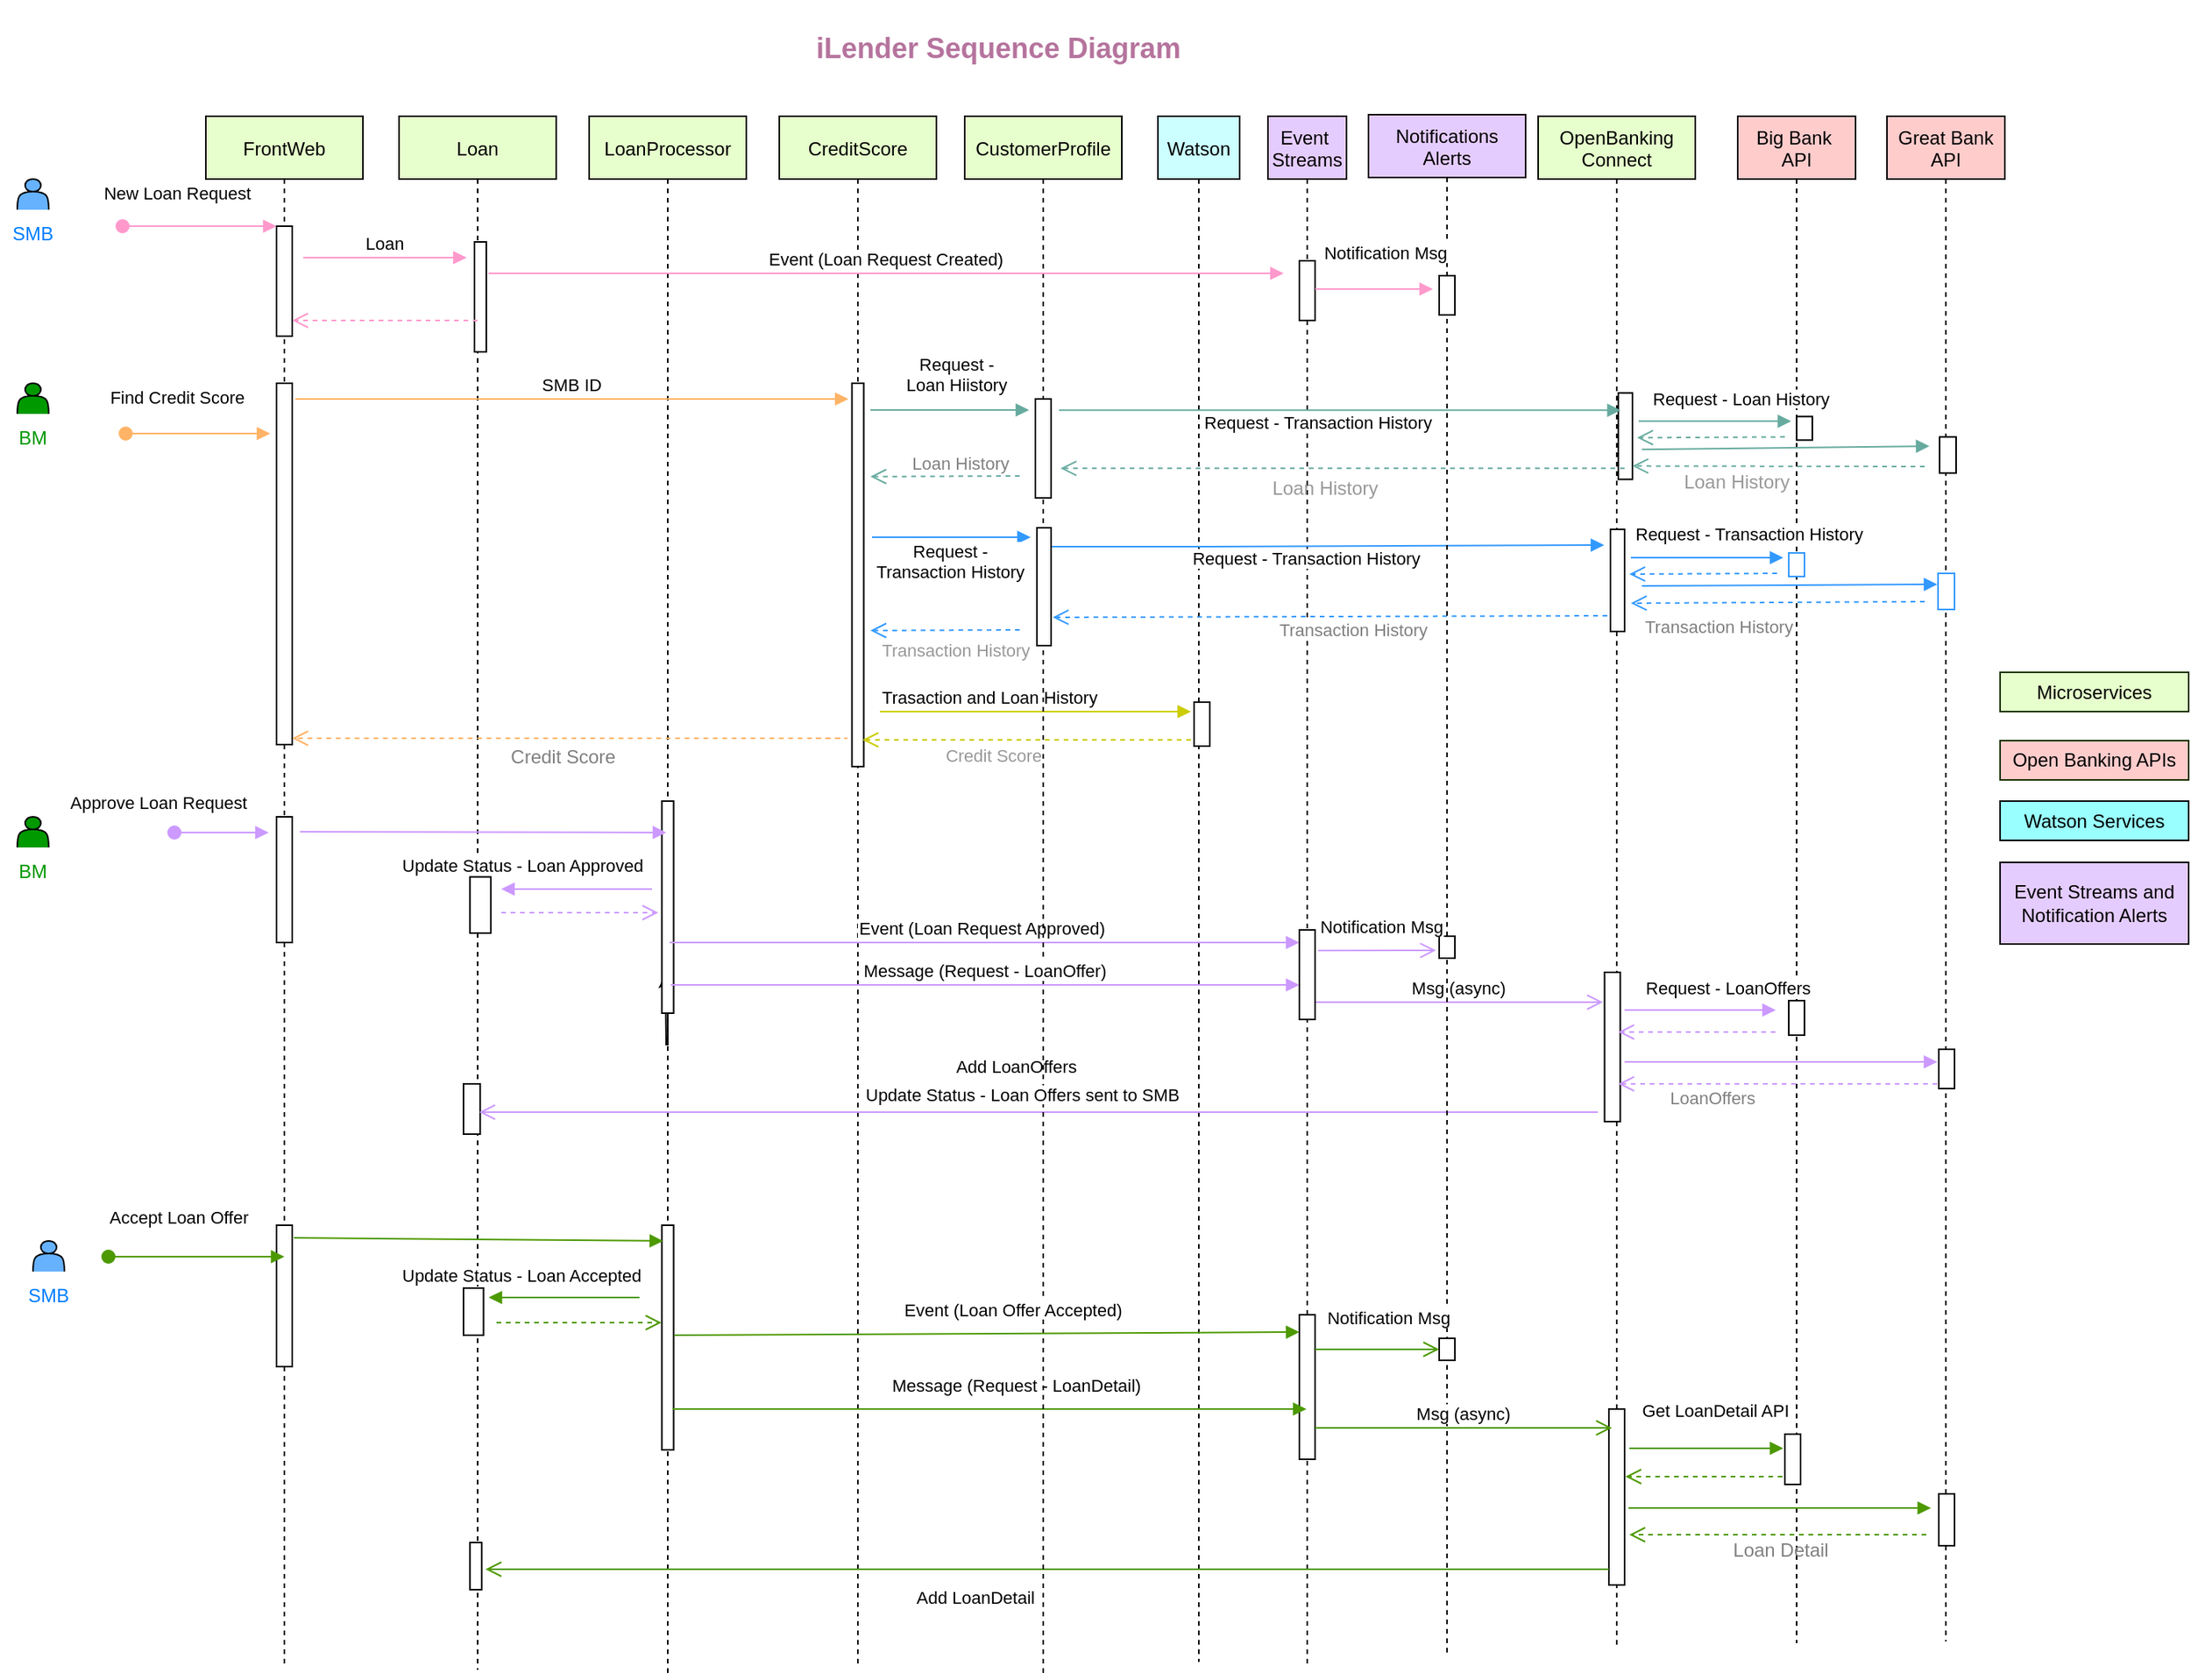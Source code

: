 <mxfile version="13.6.0" type="device"><diagram id="kgpKYQtTHZ0yAKxKKP6v" name="Page-1"><mxGraphModel dx="1783" dy="652" grid="0" gridSize="10" guides="1" tooltips="1" connect="1" arrows="1" fold="1" page="1" pageScale="1" pageWidth="850" pageHeight="1100" math="0" shadow="0"><root><mxCell id="0"/><mxCell id="1" parent="0"/><mxCell id="3nuBFxr9cyL0pnOWT2aG-1" value="FrontWeb" style="shape=umlLifeline;perimeter=lifelinePerimeter;container=1;collapsible=0;recursiveResize=0;rounded=0;shadow=0;strokeWidth=1;fillColor=#E6FFCC;" parent="1" vertex="1"><mxGeometry x="180" y="80" width="100" height="985" as="geometry"/></mxCell><mxCell id="3nuBFxr9cyL0pnOWT2aG-2" value="" style="points=[];perimeter=orthogonalPerimeter;rounded=0;shadow=0;strokeWidth=1;" parent="3nuBFxr9cyL0pnOWT2aG-1" vertex="1"><mxGeometry x="45" y="70" width="10" height="70" as="geometry"/></mxCell><mxCell id="3nuBFxr9cyL0pnOWT2aG-3" value="New Loan Request" style="verticalAlign=bottom;startArrow=oval;endArrow=block;startSize=8;shadow=0;strokeWidth=1;fillColor=#0066CC;strokeColor=#FF99CC;" parent="3nuBFxr9cyL0pnOWT2aG-1" target="3nuBFxr9cyL0pnOWT2aG-2" edge="1"><mxGeometry x="-0.286" y="12" relative="1" as="geometry"><mxPoint x="-53" y="70" as="sourcePoint"/><Array as="points"><mxPoint x="-23" y="70"/><mxPoint x="7" y="70"/><mxPoint x="20" y="70"/></Array><mxPoint as="offset"/></mxGeometry></mxCell><mxCell id="T3otKtW2NqwOWXH_NDB9-22" value="" style="points=[];perimeter=orthogonalPerimeter;rounded=0;shadow=0;strokeWidth=1;" parent="3nuBFxr9cyL0pnOWT2aG-1" vertex="1"><mxGeometry x="45" y="170" width="10" height="230" as="geometry"/></mxCell><mxCell id="T3otKtW2NqwOWXH_NDB9-32" value="" style="points=[];perimeter=orthogonalPerimeter;rounded=0;shadow=0;strokeWidth=1;" parent="3nuBFxr9cyL0pnOWT2aG-1" vertex="1"><mxGeometry x="45" y="446" width="10" height="80" as="geometry"/></mxCell><mxCell id="T3otKtW2NqwOWXH_NDB9-52" value="" style="points=[];perimeter=orthogonalPerimeter;rounded=0;shadow=0;strokeWidth=1;" parent="3nuBFxr9cyL0pnOWT2aG-1" vertex="1"><mxGeometry x="45" y="706" width="10" height="90" as="geometry"/></mxCell><mxCell id="T3otKtW2NqwOWXH_NDB9-3" value="LoanProcessor" style="shape=umlLifeline;perimeter=lifelinePerimeter;container=1;collapsible=0;recursiveResize=0;rounded=0;shadow=0;strokeWidth=1;fillColor=#E6FFCC;" parent="1" vertex="1"><mxGeometry x="424" y="80" width="100" height="992" as="geometry"/></mxCell><mxCell id="T3otKtW2NqwOWXH_NDB9-55" style="edgeStyle=orthogonalEdgeStyle;rounded=0;orthogonalLoop=1;jettySize=auto;html=1;" parent="T3otKtW2NqwOWXH_NDB9-3" source="T3otKtW2NqwOWXH_NDB9-34" edge="1"><mxGeometry relative="1" as="geometry"><mxPoint x="48.5" y="546" as="targetPoint"/></mxGeometry></mxCell><mxCell id="T3otKtW2NqwOWXH_NDB9-34" value="" style="points=[];perimeter=orthogonalPerimeter;rounded=0;shadow=0;strokeWidth=1;" parent="T3otKtW2NqwOWXH_NDB9-3" vertex="1"><mxGeometry x="46.25" y="436" width="7.5" height="135" as="geometry"/></mxCell><mxCell id="T3otKtW2NqwOWXH_NDB9-54" value="" style="points=[];perimeter=orthogonalPerimeter;rounded=0;shadow=0;strokeWidth=1;" parent="T3otKtW2NqwOWXH_NDB9-3" vertex="1"><mxGeometry x="46.25" y="706" width="7.5" height="143" as="geometry"/></mxCell><mxCell id="T3otKtW2NqwOWXH_NDB9-5" value="Loan" style="shape=umlLifeline;perimeter=lifelinePerimeter;container=1;collapsible=0;recursiveResize=0;rounded=0;shadow=0;strokeWidth=1;fillColor=#E6FFCC;" parent="1" vertex="1"><mxGeometry x="303" y="80" width="100" height="989" as="geometry"/></mxCell><mxCell id="T3otKtW2NqwOWXH_NDB9-16" value="" style="points=[];perimeter=orthogonalPerimeter;rounded=0;shadow=0;strokeWidth=1;" parent="T3otKtW2NqwOWXH_NDB9-5" vertex="1"><mxGeometry x="48" y="80" width="7.5" height="70" as="geometry"/></mxCell><mxCell id="T3otKtW2NqwOWXH_NDB9-47" value="" style="points=[];perimeter=orthogonalPerimeter;rounded=0;shadow=0;strokeWidth=1;" parent="T3otKtW2NqwOWXH_NDB9-5" vertex="1"><mxGeometry x="41" y="616" width="10.63" height="32" as="geometry"/></mxCell><mxCell id="T3otKtW2NqwOWXH_NDB9-35" value="" style="points=[];perimeter=orthogonalPerimeter;rounded=0;shadow=0;strokeWidth=1;direction=south;" parent="T3otKtW2NqwOWXH_NDB9-5" vertex="1"><mxGeometry x="45.13" y="484.25" width="13.25" height="35.75" as="geometry"/></mxCell><mxCell id="T3otKtW2NqwOWXH_NDB9-53" value="" style="points=[];perimeter=orthogonalPerimeter;rounded=0;shadow=0;strokeWidth=1;" parent="T3otKtW2NqwOWXH_NDB9-5" vertex="1"><mxGeometry x="41" y="746" width="12.75" height="30" as="geometry"/></mxCell><mxCell id="T3otKtW2NqwOWXH_NDB9-63" value="" style="points=[];perimeter=orthogonalPerimeter;rounded=0;shadow=0;strokeWidth=1;" parent="T3otKtW2NqwOWXH_NDB9-5" vertex="1"><mxGeometry x="45.13" y="908" width="7.5" height="30" as="geometry"/></mxCell><mxCell id="T3otKtW2NqwOWXH_NDB9-7" value="CreditScore" style="shape=umlLifeline;perimeter=lifelinePerimeter;container=1;collapsible=0;recursiveResize=0;rounded=0;shadow=0;strokeWidth=1;fillColor=#E6FFCC;" parent="1" vertex="1"><mxGeometry x="545" y="80" width="100" height="987" as="geometry"/></mxCell><mxCell id="T3otKtW2NqwOWXH_NDB9-28" value="" style="points=[];perimeter=orthogonalPerimeter;rounded=0;shadow=0;strokeWidth=1;" parent="T3otKtW2NqwOWXH_NDB9-7" vertex="1"><mxGeometry x="46.25" y="170" width="7.5" height="244" as="geometry"/></mxCell><mxCell id="T3otKtW2NqwOWXH_NDB9-9" value="Watson" style="shape=umlLifeline;perimeter=lifelinePerimeter;container=1;collapsible=0;recursiveResize=0;rounded=0;shadow=0;strokeWidth=1;fillColor=#CCFFFF;" parent="1" vertex="1"><mxGeometry x="786" y="80" width="52" height="984" as="geometry"/></mxCell><mxCell id="T3otKtW2NqwOWXH_NDB9-25" value="" style="points=[];perimeter=orthogonalPerimeter;rounded=0;shadow=0;strokeWidth=1;" parent="T3otKtW2NqwOWXH_NDB9-9" vertex="1"><mxGeometry x="23" y="373" width="10" height="28" as="geometry"/></mxCell><mxCell id="T3otKtW2NqwOWXH_NDB9-11" value="OpenBanking&#10;Connect" style="shape=umlLifeline;perimeter=lifelinePerimeter;container=1;collapsible=0;recursiveResize=0;rounded=0;shadow=0;strokeWidth=1;fillColor=#E6FFCC;" parent="1" vertex="1"><mxGeometry x="1028" y="80" width="100" height="976" as="geometry"/></mxCell><mxCell id="T3otKtW2NqwOWXH_NDB9-41" value="" style="points=[];perimeter=orthogonalPerimeter;rounded=0;shadow=0;strokeWidth=1;" parent="T3otKtW2NqwOWXH_NDB9-11" vertex="1"><mxGeometry x="42.25" y="545" width="10" height="95" as="geometry"/></mxCell><mxCell id="T3otKtW2NqwOWXH_NDB9-60" value="" style="points=[];perimeter=orthogonalPerimeter;rounded=0;shadow=0;strokeWidth=1;" parent="T3otKtW2NqwOWXH_NDB9-11" vertex="1"><mxGeometry x="45" y="823" width="10" height="112" as="geometry"/></mxCell><mxCell id="T3otKtW2NqwOWXH_NDB9-87" value="" style="points=[];perimeter=orthogonalPerimeter;rounded=0;shadow=0;strokeWidth=1;" parent="T3otKtW2NqwOWXH_NDB9-11" vertex="1"><mxGeometry x="46" y="263" width="9" height="65" as="geometry"/></mxCell><mxCell id="T3otKtW2NqwOWXH_NDB9-18" value="" style="verticalAlign=bottom;endArrow=open;dashed=1;endSize=8;shadow=0;strokeWidth=1;exitX=0.267;exitY=0.714;exitDx=0;exitDy=0;exitPerimeter=0;strokeColor=#FF99CC;" parent="1" source="T3otKtW2NqwOWXH_NDB9-16" edge="1"><mxGeometry relative="1" as="geometry"><mxPoint x="235" y="210.01" as="targetPoint"/><mxPoint x="560" y="210" as="sourcePoint"/><Array as="points"><mxPoint x="235" y="210.01"/></Array></mxGeometry></mxCell><mxCell id="T3otKtW2NqwOWXH_NDB9-21" value="Find Credit Score" style="verticalAlign=bottom;startArrow=oval;endArrow=block;startSize=8;shadow=0;strokeWidth=1;fillColor=#B266FF;strokeColor=#FFB366;" parent="1" edge="1"><mxGeometry x="-0.283" y="14" relative="1" as="geometry"><mxPoint x="129" y="282" as="sourcePoint"/><mxPoint x="221" y="282" as="targetPoint"/><mxPoint as="offset"/></mxGeometry></mxCell><mxCell id="T3otKtW2NqwOWXH_NDB9-23" value="SMB ID" style="verticalAlign=bottom;endArrow=block;shadow=0;strokeWidth=1;fillColor=#B266FF;strokeColor=#FFB366;" parent="1" edge="1"><mxGeometry relative="1" as="geometry"><mxPoint x="237" y="260" as="sourcePoint"/><mxPoint x="589" y="260" as="targetPoint"/></mxGeometry></mxCell><mxCell id="T3otKtW2NqwOWXH_NDB9-24" value="Event &#10;Streams" style="shape=umlLifeline;perimeter=lifelinePerimeter;container=1;collapsible=0;recursiveResize=0;rounded=0;shadow=0;strokeWidth=1;fillColor=#E5CCFF;strokeColor=#000000;" parent="1" vertex="1"><mxGeometry x="856" y="80" width="50" height="985" as="geometry"/></mxCell><mxCell id="T3otKtW2NqwOWXH_NDB9-59" value="" style="points=[];perimeter=orthogonalPerimeter;rounded=0;shadow=0;strokeWidth=1;" parent="T3otKtW2NqwOWXH_NDB9-24" vertex="1"><mxGeometry x="20" y="763" width="10" height="92" as="geometry"/></mxCell><mxCell id="T3otKtW2NqwOWXH_NDB9-161" value="" style="points=[];perimeter=orthogonalPerimeter;rounded=0;shadow=0;strokeWidth=1;" parent="T3otKtW2NqwOWXH_NDB9-24" vertex="1"><mxGeometry x="20" y="92" width="10" height="38" as="geometry"/></mxCell><mxCell id="T3otKtW2NqwOWXH_NDB9-90" value="" style="verticalAlign=bottom;endArrow=open;dashed=1;endSize=8;shadow=0;strokeWidth=1;fillColor=#B266FF;strokeColor=#3399FF;" parent="T3otKtW2NqwOWXH_NDB9-24" edge="1"><mxGeometry relative="1" as="geometry"><mxPoint x="-137" y="319" as="targetPoint"/><mxPoint x="216" y="318" as="sourcePoint"/><Array as="points"/></mxGeometry></mxCell><mxCell id="T3otKtW2NqwOWXH_NDB9-26" value="Trasaction and Loan History" style="verticalAlign=bottom;endArrow=block;shadow=0;strokeWidth=1;fillColor=#B266FF;strokeColor=#CCCC00;" parent="1" edge="1"><mxGeometry x="1" y="128" relative="1" as="geometry"><mxPoint x="609" y="459" as="sourcePoint"/><mxPoint x="807" y="459" as="targetPoint"/><Array as="points"><mxPoint x="807" y="459"/></Array><mxPoint x="-128" as="offset"/></mxGeometry></mxCell><mxCell id="T3otKtW2NqwOWXH_NDB9-31" value="Approve Loan Request" style="verticalAlign=bottom;startArrow=oval;endArrow=block;startSize=8;shadow=0;strokeWidth=1;strokeColor=#CC99FF;" parent="1" edge="1"><mxGeometry x="-1" y="14" relative="1" as="geometry"><mxPoint x="160" y="536" as="sourcePoint"/><mxPoint x="220" y="536" as="targetPoint"/><mxPoint x="-10" y="4" as="offset"/></mxGeometry></mxCell><mxCell id="T3otKtW2NqwOWXH_NDB9-33" value="" style="verticalAlign=bottom;endArrow=block;shadow=0;strokeWidth=1;strokeColor=#CC99FF;" parent="1" edge="1"><mxGeometry relative="1" as="geometry"><mxPoint x="240" y="535.5" as="sourcePoint"/><mxPoint x="473" y="536" as="targetPoint"/></mxGeometry></mxCell><mxCell id="T3otKtW2NqwOWXH_NDB9-36" value="" style="verticalAlign=bottom;endArrow=open;dashed=1;endSize=8;shadow=0;strokeWidth=1;strokeColor=#CC99FF;" parent="1" edge="1"><mxGeometry x="1" y="-242" relative="1" as="geometry"><mxPoint x="468" y="587" as="targetPoint"/><mxPoint x="368" y="587" as="sourcePoint"/><Array as="points"/><mxPoint x="-242" y="234" as="offset"/></mxGeometry></mxCell><mxCell id="T3otKtW2NqwOWXH_NDB9-37" value="Event (Loan Request Approved) " style="verticalAlign=bottom;endArrow=block;shadow=0;strokeWidth=1;entryX=-0.233;entryY=0.025;entryDx=0;entryDy=0;entryPerimeter=0;strokeColor=#CC99FF;" parent="1" edge="1"><mxGeometry relative="1" as="geometry"><mxPoint x="475.163" y="606" as="sourcePoint"/><mxPoint x="876.0" y="606" as="targetPoint"/></mxGeometry></mxCell><mxCell id="T3otKtW2NqwOWXH_NDB9-42" value="Msg (async)" style="verticalAlign=bottom;endArrow=open;endSize=8;shadow=0;strokeWidth=1;strokeColor=#CC99FF;" parent="1" edge="1"><mxGeometry relative="1" as="geometry"><mxPoint x="1069.25" y="644" as="targetPoint"/><mxPoint x="886" y="644" as="sourcePoint"/></mxGeometry></mxCell><mxCell id="T3otKtW2NqwOWXH_NDB9-43" value="Big Bank &#10;API" style="shape=umlLifeline;perimeter=lifelinePerimeter;container=1;collapsible=0;recursiveResize=0;rounded=0;shadow=0;strokeWidth=1;fillColor=#FFCCCC;" parent="1" vertex="1"><mxGeometry x="1155" y="80" width="75" height="972" as="geometry"/></mxCell><mxCell id="T3otKtW2NqwOWXH_NDB9-44" value="" style="points=[];perimeter=orthogonalPerimeter;rounded=0;shadow=0;strokeWidth=1;" parent="T3otKtW2NqwOWXH_NDB9-43" vertex="1"><mxGeometry x="32.5" y="563" width="10" height="22" as="geometry"/></mxCell><mxCell id="T3otKtW2NqwOWXH_NDB9-95" value="" style="points=[];perimeter=orthogonalPerimeter;rounded=0;shadow=0;strokeWidth=1;strokeColor=#3399FF;" parent="T3otKtW2NqwOWXH_NDB9-43" vertex="1"><mxGeometry x="32.5" y="278" width="10" height="15" as="geometry"/></mxCell><mxCell id="T3otKtW2NqwOWXH_NDB9-67" value="" style="points=[];perimeter=orthogonalPerimeter;rounded=0;shadow=0;strokeWidth=1;" parent="T3otKtW2NqwOWXH_NDB9-43" vertex="1"><mxGeometry x="30" y="839" width="10" height="32" as="geometry"/></mxCell><mxCell id="T3otKtW2NqwOWXH_NDB9-45" value="Request - LoanOffers" style="verticalAlign=bottom;endArrow=block;shadow=0;strokeWidth=1;strokeColor=#CC99FF;" parent="1" edge="1"><mxGeometry x="0.371" y="5" relative="1" as="geometry"><mxPoint x="1083" y="649" as="sourcePoint"/><mxPoint x="1179.25" y="649" as="targetPoint"/><Array as="points"/><mxPoint as="offset"/></mxGeometry></mxCell><mxCell id="T3otKtW2NqwOWXH_NDB9-46" value="" style="verticalAlign=bottom;endArrow=open;dashed=1;endSize=8;shadow=0;strokeWidth=1;strokeColor=#CC99FF;" parent="1" edge="1"><mxGeometry x="-0.02" y="24" relative="1" as="geometry"><mxPoint x="1079" y="663" as="targetPoint"/><mxPoint x="1179" y="663" as="sourcePoint"/><Array as="points"/><mxPoint x="-1" as="offset"/></mxGeometry></mxCell><mxCell id="T3otKtW2NqwOWXH_NDB9-48" value="Add LoanOffers" style="verticalAlign=bottom;endArrow=open;endSize=8;shadow=0;strokeWidth=1;strokeColor=#CC99FF;" parent="1" edge="1"><mxGeometry x="0.042" y="-20" relative="1" as="geometry"><mxPoint x="354" y="714" as="targetPoint"/><mxPoint x="1066" y="714" as="sourcePoint"/><mxPoint x="1" as="offset"/></mxGeometry></mxCell><mxCell id="T3otKtW2NqwOWXH_NDB9-51" value="Accept Loan Offer" style="verticalAlign=bottom;startArrow=oval;endArrow=block;startSize=8;shadow=0;strokeWidth=1;strokeColor=#4D9900;" parent="1" edge="1"><mxGeometry x="-0.196" y="16" relative="1" as="geometry"><mxPoint x="118" y="806" as="sourcePoint"/><mxPoint x="230" y="806" as="targetPoint"/><mxPoint as="offset"/></mxGeometry></mxCell><mxCell id="T3otKtW2NqwOWXH_NDB9-57" value="" style="verticalAlign=bottom;endArrow=block;shadow=0;strokeWidth=1;exitX=1.1;exitY=0.089;exitDx=0;exitDy=0;exitPerimeter=0;strokeColor=#4D9900;" parent="1" source="T3otKtW2NqwOWXH_NDB9-52" edge="1"><mxGeometry relative="1" as="geometry"><mxPoint x="232" y="801" as="sourcePoint"/><mxPoint x="471" y="796" as="targetPoint"/></mxGeometry></mxCell><mxCell id="T3otKtW2NqwOWXH_NDB9-58" value="Message (Request - LoanDetail)" style="verticalAlign=bottom;endArrow=block;shadow=0;strokeWidth=1;strokeColor=#4D9900;" parent="1" target="T3otKtW2NqwOWXH_NDB9-24" edge="1"><mxGeometry x="0.085" y="6" relative="1" as="geometry"><mxPoint x="477" y="903" as="sourcePoint"/><mxPoint x="805" y="903" as="targetPoint"/><mxPoint as="offset"/></mxGeometry></mxCell><mxCell id="T3otKtW2NqwOWXH_NDB9-64" value="Add LoanDetail" style="verticalAlign=bottom;endArrow=open;endSize=8;shadow=0;strokeWidth=1;fillColor=#FFFF33;strokeColor=#4D9900;" parent="1" edge="1"><mxGeometry x="0.127" y="27" relative="1" as="geometry"><mxPoint x="358" y="1005" as="targetPoint"/><mxPoint x="1073" y="1005" as="sourcePoint"/><Array as="points"/><mxPoint as="offset"/></mxGeometry></mxCell><mxCell id="T3otKtW2NqwOWXH_NDB9-73" value="" style="shape=actor;whiteSpace=wrap;html=1;fillColor=#66B2FF;" parent="1" vertex="1"><mxGeometry x="70" y="796" width="20" height="20" as="geometry"/></mxCell><mxCell id="T3otKtW2NqwOWXH_NDB9-74" value="&lt;font color=&quot;#007fff&quot;&gt;SMB&lt;/font&gt;" style="text;html=1;strokeColor=#FFFFFF;fillColor=none;align=center;verticalAlign=middle;whiteSpace=wrap;rounded=0;" parent="1" vertex="1"><mxGeometry x="60" y="816" width="40" height="30" as="geometry"/></mxCell><mxCell id="T3otKtW2NqwOWXH_NDB9-75" value="" style="shape=actor;whiteSpace=wrap;html=1;fillColor=#009900;" parent="1" vertex="1"><mxGeometry x="60" y="526" width="20" height="20" as="geometry"/></mxCell><mxCell id="T3otKtW2NqwOWXH_NDB9-76" value="&lt;font color=&quot;#009900&quot;&gt;BM&lt;/font&gt;" style="text;html=1;strokeColor=#FFFFFF;fillColor=none;align=center;verticalAlign=middle;whiteSpace=wrap;rounded=0;" parent="1" vertex="1"><mxGeometry x="50" y="546" width="40" height="30" as="geometry"/></mxCell><mxCell id="T3otKtW2NqwOWXH_NDB9-78" value="" style="shape=actor;whiteSpace=wrap;html=1;fillColor=#009900;" parent="1" vertex="1"><mxGeometry x="60" y="250" width="20" height="20" as="geometry"/></mxCell><mxCell id="T3otKtW2NqwOWXH_NDB9-79" value="&lt;font color=&quot;#009900&quot;&gt;BM&lt;/font&gt;" style="text;html=1;strokeColor=#FFFFFF;fillColor=none;align=center;verticalAlign=middle;whiteSpace=wrap;rounded=0;" parent="1" vertex="1"><mxGeometry x="50" y="270" width="40" height="30" as="geometry"/></mxCell><mxCell id="T3otKtW2NqwOWXH_NDB9-82" value="" style="shape=actor;whiteSpace=wrap;html=1;fillColor=#66B2FF;" parent="1" vertex="1"><mxGeometry x="60" y="120" width="20" height="20" as="geometry"/></mxCell><mxCell id="T3otKtW2NqwOWXH_NDB9-83" value="&lt;font color=&quot;#007fff&quot;&gt;SMB&lt;/font&gt;" style="text;html=1;strokeColor=#FFFFFF;fillColor=none;align=center;verticalAlign=middle;whiteSpace=wrap;rounded=0;" parent="1" vertex="1"><mxGeometry x="50" y="140" width="40" height="30" as="geometry"/></mxCell><mxCell id="T3otKtW2NqwOWXH_NDB9-88" value="Request - Transaction History" style="verticalAlign=bottom;endArrow=block;shadow=0;strokeWidth=1;fillColor=#B266FF;strokeColor=#3399FF;" parent="1" edge="1" source="BMpPBY0TSr9s0MKYOatq-1"><mxGeometry x="-0.077" y="-17" relative="1" as="geometry"><mxPoint x="718" y="354" as="sourcePoint"/><mxPoint x="1070" y="353" as="targetPoint"/><Array as="points"><mxPoint x="810" y="354"/></Array><mxPoint as="offset"/></mxGeometry></mxCell><mxCell id="T3otKtW2NqwOWXH_NDB9-97" value="" style="verticalAlign=bottom;endArrow=block;shadow=0;strokeWidth=1;fillColor=#B266FF;strokeColor=#3399FF;" parent="1" edge="1"><mxGeometry x="1" y="233" relative="1" as="geometry"><mxPoint x="1087" y="361" as="sourcePoint"/><mxPoint x="1184" y="361" as="targetPoint"/><Array as="points"/><mxPoint x="229" y="191" as="offset"/></mxGeometry></mxCell><mxCell id="T3otKtW2NqwOWXH_NDB9-99" value="" style="verticalAlign=bottom;endArrow=open;dashed=1;endSize=8;shadow=0;strokeWidth=1;fillColor=#B266FF;strokeColor=#3399FF;" parent="1" edge="1"><mxGeometry relative="1" as="geometry"><mxPoint x="1086" y="371.5" as="targetPoint"/><mxPoint x="1180" y="371" as="sourcePoint"/><Array as="points"/></mxGeometry></mxCell><mxCell id="T3otKtW2NqwOWXH_NDB9-101" value="&lt;font color=&quot;#808080&quot;&gt;Transaction History&lt;/font&gt;" style="edgeLabel;html=1;align=center;verticalAlign=middle;resizable=0;points=[];" parent="1" vertex="1" connectable="0"><mxGeometry x="715.151" y="407.496" as="geometry"><mxPoint x="195" y="-1" as="offset"/></mxGeometry></mxCell><mxCell id="T3otKtW2NqwOWXH_NDB9-102" value="&lt;b&gt;&lt;font style=&quot;font-size: 18px&quot; color=&quot;#b5739d&quot;&gt;iLender Sequence Diagram&lt;/font&gt;&lt;/b&gt;" style="rounded=0;whiteSpace=wrap;html=1;strokeColor=#FFFFFF;fillColor=none;" parent="1" vertex="1"><mxGeometry x="424" y="7" width="521" height="60" as="geometry"/></mxCell><mxCell id="T3otKtW2NqwOWXH_NDB9-1" value="CustomerProfile" style="shape=umlLifeline;perimeter=lifelinePerimeter;container=1;collapsible=0;recursiveResize=0;rounded=0;shadow=0;strokeWidth=1;fillColor=#E6FFCC;" parent="1" vertex="1"><mxGeometry x="663" y="80" width="100" height="994" as="geometry"/></mxCell><mxCell id="T3otKtW2NqwOWXH_NDB9-107" value="" style="points=[];perimeter=orthogonalPerimeter;rounded=0;shadow=0;strokeWidth=1;" parent="T3otKtW2NqwOWXH_NDB9-1" vertex="1"><mxGeometry x="45" y="180" width="10" height="63" as="geometry"/></mxCell><mxCell id="BMpPBY0TSr9s0MKYOatq-1" value="" style="points=[];perimeter=orthogonalPerimeter;rounded=0;shadow=0;strokeWidth=1;" parent="T3otKtW2NqwOWXH_NDB9-1" vertex="1"><mxGeometry x="46" y="262" width="9" height="75" as="geometry"/></mxCell><mxCell id="3nuBFxr9cyL0pnOWT2aG-5" value="Notifications&#10;Alerts" style="shape=umlLifeline;perimeter=lifelinePerimeter;container=1;collapsible=0;recursiveResize=0;rounded=0;shadow=0;strokeWidth=1;fillColor=#E5CCFF;" parent="1" vertex="1"><mxGeometry x="920" y="79" width="100" height="980" as="geometry"/></mxCell><mxCell id="T3otKtW2NqwOWXH_NDB9-121" value="Msg (async)" style="verticalAlign=bottom;endArrow=open;;endSize=8;shadow=0;strokeWidth=1;strokeColor=#4D9900;" parent="3nuBFxr9cyL0pnOWT2aG-5" source="T3otKtW2NqwOWXH_NDB9-59" edge="1"><mxGeometry relative="1" as="geometry"><mxPoint x="155" y="836" as="targetPoint"/><mxPoint x="-102.007" y="836" as="sourcePoint"/><Array as="points"/></mxGeometry></mxCell><mxCell id="T3otKtW2NqwOWXH_NDB9-168" value="" style="points=[];perimeter=orthogonalPerimeter;rounded=0;shadow=0;strokeWidth=1;" parent="3nuBFxr9cyL0pnOWT2aG-5" vertex="1"><mxGeometry x="45" y="102.5" width="10" height="25" as="geometry"/></mxCell><mxCell id="T3otKtW2NqwOWXH_NDB9-186" value="" style="points=[];perimeter=orthogonalPerimeter;rounded=0;shadow=0;strokeWidth=1;" parent="3nuBFxr9cyL0pnOWT2aG-5" vertex="1"><mxGeometry x="45" y="779" width="10" height="14" as="geometry"/></mxCell><mxCell id="T3otKtW2NqwOWXH_NDB9-173" value="" style="points=[];perimeter=orthogonalPerimeter;rounded=0;shadow=0;strokeWidth=1;" parent="3nuBFxr9cyL0pnOWT2aG-5" vertex="1"><mxGeometry x="45" y="523" width="10" height="14" as="geometry"/></mxCell><mxCell id="T3otKtW2NqwOWXH_NDB9-105" value="Request - &#10;Loan Hiistory" style="verticalAlign=bottom;endArrow=block;shadow=0;strokeWidth=1;fillColor=#B266FF;strokeColor=#67AB9F;" parent="1" edge="1"><mxGeometry x="0.109" y="7" relative="1" as="geometry"><mxPoint x="603" y="267" as="sourcePoint"/><mxPoint x="704" y="267" as="targetPoint"/><Array as="points"/><mxPoint x="-1" as="offset"/></mxGeometry></mxCell><mxCell id="T3otKtW2NqwOWXH_NDB9-106" value="" style="verticalAlign=bottom;endArrow=open;dashed=1;endSize=8;shadow=0;strokeWidth=1;fillColor=#B266FF;strokeColor=#67AB9F;" parent="1" edge="1"><mxGeometry relative="1" as="geometry"><mxPoint x="603" y="309.42" as="targetPoint"/><mxPoint x="698" y="309" as="sourcePoint"/><Array as="points"/></mxGeometry></mxCell><mxCell id="T3otKtW2NqwOWXH_NDB9-108" value="&lt;font color=&quot;#808080&quot;&gt;Loan History&lt;/font&gt;" style="edgeLabel;html=1;align=center;verticalAlign=middle;resizable=0;points=[];" parent="1" vertex="1" connectable="0"><mxGeometry x="656.001" y="317.996" as="geometry"><mxPoint x="4" y="-17" as="offset"/></mxGeometry></mxCell><mxCell id="T3otKtW2NqwOWXH_NDB9-109" value="" style="verticalAlign=bottom;endArrow=open;dashed=1;endSize=8;shadow=0;strokeWidth=1;fillColor=#E5CCFF;strokeColor=#FFB366;" parent="1" edge="1"><mxGeometry x="-0.029" y="18" relative="1" as="geometry"><mxPoint x="235" y="476" as="targetPoint"/><mxPoint x="568.25" y="476" as="sourcePoint"/><Array as="points"><mxPoint x="593" y="476"/><mxPoint x="265" y="476"/></Array><mxPoint as="offset"/></mxGeometry></mxCell><mxCell id="T3otKtW2NqwOWXH_NDB9-110" value="" style="verticalAlign=bottom;endArrow=block;shadow=0;strokeWidth=1;strokeColor=#CC99FF;" parent="1" edge="1"><mxGeometry x="-0.089" y="-11" relative="1" as="geometry"><mxPoint x="464" y="572" as="sourcePoint"/><mxPoint x="368" y="572" as="targetPoint"/><Array as="points"/><mxPoint x="1" as="offset"/></mxGeometry></mxCell><mxCell id="T3otKtW2NqwOWXH_NDB9-111" value="&lt;meta charset=&quot;utf-8&quot;&gt;&lt;span style=&quot;color: rgb(0, 0, 0); font-family: helvetica; font-size: 11px; font-style: normal; font-weight: 400; letter-spacing: normal; text-align: center; text-indent: 0px; text-transform: none; word-spacing: 0px; background-color: rgb(255, 255, 255); display: inline; float: none;&quot;&gt;Update Status - Loan Approved&lt;/span&gt;" style="text;whiteSpace=wrap;html=1;" parent="1" vertex="1"><mxGeometry x="302.997" y="543.003" width="174" height="28" as="geometry"/></mxCell><mxCell id="T3otKtW2NqwOWXH_NDB9-27" value="" style="verticalAlign=bottom;endArrow=open;dashed=1;endSize=8;shadow=0;strokeWidth=1;fillColor=#B266FF;strokeColor=#CCCC00;" parent="1" edge="1"><mxGeometry relative="1" as="geometry"><mxPoint x="598" y="477" as="targetPoint"/><mxPoint x="807" y="477" as="sourcePoint"/><Array as="points"/></mxGeometry></mxCell><mxCell id="T3otKtW2NqwOWXH_NDB9-93" value="&lt;font color=&quot;#999999&quot;&gt;Credit Score&lt;/font&gt;" style="edgeLabel;html=1;align=center;verticalAlign=middle;resizable=0;points=[];" parent="T3otKtW2NqwOWXH_NDB9-27" vertex="1" connectable="0"><mxGeometry x="0.209" relative="1" as="geometry"><mxPoint y="9.99" as="offset"/></mxGeometry></mxCell><mxCell id="T3otKtW2NqwOWXH_NDB9-117" value="&lt;meta charset=&quot;utf-8&quot;&gt;&lt;span style=&quot;color: rgb(0, 0, 0); font-family: helvetica; font-size: 11px; font-style: normal; font-weight: 400; letter-spacing: normal; text-align: center; text-indent: 0px; text-transform: none; word-spacing: 0px; background-color: rgb(255, 255, 255); display: inline; float: none;&quot;&gt;Update Status - Loan Offers sent to SMB&lt;/span&gt;" style="text;whiteSpace=wrap;html=1;" parent="1" vertex="1"><mxGeometry x="597.997" y="689.003" width="220" height="28" as="geometry"/></mxCell><mxCell id="T3otKtW2NqwOWXH_NDB9-118" value="" style="verticalAlign=bottom;endArrow=block;shadow=0;strokeWidth=1;strokeColor=#4D9900;" parent="1" edge="1"><mxGeometry x="-0.089" y="-11" relative="1" as="geometry"><mxPoint x="456" y="832" as="sourcePoint"/><mxPoint x="360" y="832" as="targetPoint"/><Array as="points"/><mxPoint x="1" as="offset"/></mxGeometry></mxCell><mxCell id="T3otKtW2NqwOWXH_NDB9-119" value="&lt;span style=&quot;color: rgb(0 , 0 , 0) ; font-family: &amp;#34;helvetica&amp;#34; ; font-size: 11px ; font-style: normal ; font-weight: 400 ; letter-spacing: normal ; text-align: center ; text-indent: 0px ; text-transform: none ; word-spacing: 0px ; background-color: rgb(255 , 255 , 255) ; display: inline ; float: none&quot;&gt;Update Status - Loan Accepted&lt;/span&gt;" style="text;whiteSpace=wrap;html=1;" parent="1" vertex="1"><mxGeometry x="302.997" y="804.003" width="174" height="28" as="geometry"/></mxCell><mxCell id="T3otKtW2NqwOWXH_NDB9-125" value="Loan" style="verticalAlign=bottom;endArrow=block;shadow=0;strokeWidth=1;fillColor=#B266FF;strokeColor=#FF99CC;" parent="1" edge="1"><mxGeometry relative="1" as="geometry"><mxPoint x="242.0" y="170" as="sourcePoint"/><mxPoint x="346" y="170" as="targetPoint"/></mxGeometry></mxCell><mxCell id="T3otKtW2NqwOWXH_NDB9-126" value="Microservices" style="rounded=0;whiteSpace=wrap;html=1;strokeColor=#1A3300;fillColor=#E6FFCC;shadow=0;" parent="1" vertex="1"><mxGeometry x="1322" y="434" width="120" height="25" as="geometry"/></mxCell><mxCell id="T3otKtW2NqwOWXH_NDB9-127" value="Great Bank&#10;API" style="shape=umlLifeline;perimeter=lifelinePerimeter;container=1;collapsible=0;recursiveResize=0;rounded=0;shadow=0;strokeWidth=1;fillColor=#FFCCCC;" parent="1" vertex="1"><mxGeometry x="1250" y="80" width="75" height="971" as="geometry"/></mxCell><mxCell id="T3otKtW2NqwOWXH_NDB9-128" value="" style="points=[];perimeter=orthogonalPerimeter;rounded=0;shadow=0;strokeWidth=1;" parent="T3otKtW2NqwOWXH_NDB9-127" vertex="1"><mxGeometry x="33" y="594" width="10" height="25" as="geometry"/></mxCell><mxCell id="T3otKtW2NqwOWXH_NDB9-129" value="" style="points=[];perimeter=orthogonalPerimeter;rounded=0;shadow=0;strokeWidth=1;strokeColor=#3399FF;" parent="T3otKtW2NqwOWXH_NDB9-127" vertex="1"><mxGeometry x="32.5" y="291" width="10.5" height="23" as="geometry"/></mxCell><mxCell id="T3otKtW2NqwOWXH_NDB9-130" value="" style="points=[];perimeter=orthogonalPerimeter;rounded=0;shadow=0;strokeWidth=1;" parent="T3otKtW2NqwOWXH_NDB9-127" vertex="1"><mxGeometry x="33" y="877" width="10" height="33" as="geometry"/></mxCell><mxCell id="T3otKtW2NqwOWXH_NDB9-137" value="" style="verticalAlign=bottom;endArrow=open;dashed=1;endSize=8;shadow=0;strokeWidth=1;fillColor=#B266FF;strokeColor=#3399FF;" parent="1" edge="1"><mxGeometry relative="1" as="geometry"><mxPoint x="1087" y="390" as="targetPoint"/><mxPoint x="1274" y="389" as="sourcePoint"/><Array as="points"/></mxGeometry></mxCell><mxCell id="T3otKtW2NqwOWXH_NDB9-138" value="&lt;span style=&quot;color: rgb(0 , 0 , 0) ; font-family: &amp;#34;helvetica&amp;#34; ; font-size: 11px ; font-style: normal ; font-weight: 400 ; letter-spacing: normal ; text-align: center ; text-indent: 0px ; text-transform: none ; word-spacing: 0px ; background-color: rgb(255 , 255 , 255) ; display: inline ; float: none&quot;&gt;Request - Transaction History&lt;/span&gt;" style="text;whiteSpace=wrap;html=1;" parent="1" vertex="1"><mxGeometry x="1088" y="332" width="151" height="28" as="geometry"/></mxCell><mxCell id="T3otKtW2NqwOWXH_NDB9-141" value="" style="verticalAlign=bottom;endArrow=block;shadow=0;strokeWidth=1;strokeColor=#CC99FF;" parent="1" edge="1"><mxGeometry x="0.268" y="8" relative="1" as="geometry"><mxPoint x="1083" y="682" as="sourcePoint"/><mxPoint x="1282" y="682" as="targetPoint"/><Array as="points"/><mxPoint x="-1" as="offset"/></mxGeometry></mxCell><mxCell id="T3otKtW2NqwOWXH_NDB9-142" value="" style="verticalAlign=bottom;endArrow=open;dashed=1;endSize=8;shadow=0;strokeWidth=1;strokeColor=#CC99FF;" parent="1" edge="1"><mxGeometry x="-0.02" y="24" relative="1" as="geometry"><mxPoint x="1079" y="696" as="targetPoint"/><mxPoint x="1282" y="696" as="sourcePoint"/><Array as="points"/><mxPoint x="-1" as="offset"/></mxGeometry></mxCell><mxCell id="T3otKtW2NqwOWXH_NDB9-140" value="&lt;span style=&quot;font-family: &amp;#34;helvetica&amp;#34; ; font-size: 11px ; font-style: normal ; font-weight: 400 ; letter-spacing: normal ; text-align: center ; text-indent: 0px ; text-transform: none ; word-spacing: 0px ; background-color: rgb(255 , 255 , 255) ; display: inline ; float: none&quot;&gt;&lt;font color=&quot;#808080&quot;&gt;LoanOffers&lt;/font&gt;&lt;/span&gt;" style="text;whiteSpace=wrap;html=1;" parent="1" vertex="1"><mxGeometry x="1109.5" y="691" width="74" height="16" as="geometry"/></mxCell><mxCell id="T3otKtW2NqwOWXH_NDB9-147" value="Open Banking APIs" style="rounded=0;whiteSpace=wrap;html=1;strokeColor=#1A3300;fillColor=#FFCCCC;shadow=0;" parent="1" vertex="1"><mxGeometry x="1322" y="477.5" width="120" height="25" as="geometry"/></mxCell><mxCell id="T3otKtW2NqwOWXH_NDB9-148" value="Get LoanDetail API" style="verticalAlign=bottom;endArrow=block;shadow=0;strokeWidth=1;strokeColor=#4D9900;" parent="1" edge="1"><mxGeometry x="0.122" y="15" relative="1" as="geometry"><mxPoint x="1086" y="928" as="sourcePoint"/><mxPoint x="1184" y="928" as="targetPoint"/><Array as="points"/><mxPoint as="offset"/></mxGeometry></mxCell><mxCell id="T3otKtW2NqwOWXH_NDB9-149" value="" style="verticalAlign=bottom;endArrow=open;dashed=1;endSize=8;shadow=0;strokeWidth=1;strokeColor=#4D9900;" parent="1" edge="1"><mxGeometry x="-0.048" y="42" relative="1" as="geometry"><mxPoint x="1086.0" y="983" as="targetPoint"/><mxPoint x="1275" y="983" as="sourcePoint"/><Array as="points"/><mxPoint as="offset"/></mxGeometry></mxCell><mxCell id="T3otKtW2NqwOWXH_NDB9-151" value="" style="verticalAlign=bottom;endArrow=open;dashed=1;endSize=8;shadow=0;strokeWidth=1;strokeColor=#4D9900;" parent="1" edge="1"><mxGeometry x="-0.04" y="25" relative="1" as="geometry"><mxPoint x="1083.51" y="946" as="targetPoint"/><mxPoint x="1183.51" y="946" as="sourcePoint"/><Array as="points"/><mxPoint as="offset"/></mxGeometry></mxCell><mxCell id="T3otKtW2NqwOWXH_NDB9-154" value="" style="verticalAlign=bottom;endArrow=block;shadow=0;strokeWidth=1;strokeColor=#4D9900;" parent="1" edge="1"><mxGeometry x="0.122" y="15" relative="1" as="geometry"><mxPoint x="1085.51" y="966" as="sourcePoint"/><mxPoint x="1278" y="966" as="targetPoint"/><Array as="points"/><mxPoint as="offset"/></mxGeometry></mxCell><mxCell id="T3otKtW2NqwOWXH_NDB9-155" value="Watson Services" style="rounded=0;whiteSpace=wrap;html=1;strokeColor=#000000;fillColor=#99FFFF;shadow=0;" parent="1" vertex="1"><mxGeometry x="1322" y="516" width="120" height="25" as="geometry"/></mxCell><mxCell id="T3otKtW2NqwOWXH_NDB9-156" value="Event Streams and Notification Alerts" style="rounded=0;whiteSpace=wrap;html=1;strokeColor=#000000;fillColor=#E5CCFF;shadow=0;" parent="1" vertex="1"><mxGeometry x="1322" y="555" width="120" height="52" as="geometry"/></mxCell><mxCell id="T3otKtW2NqwOWXH_NDB9-39" value="" style="points=[];perimeter=orthogonalPerimeter;rounded=0;shadow=0;strokeWidth=1;" parent="1" vertex="1"><mxGeometry x="876" y="598" width="10" height="57" as="geometry"/></mxCell><mxCell id="T3otKtW2NqwOWXH_NDB9-160" value="Event (Loan Request Created)" style="verticalAlign=bottom;endArrow=block;shadow=0;strokeWidth=1;fillColor=#B266FF;strokeColor=#FF99CC;" parent="1" edge="1"><mxGeometry relative="1" as="geometry"><mxPoint x="360.0" y="180" as="sourcePoint"/><mxPoint x="866" y="180" as="targetPoint"/></mxGeometry></mxCell><mxCell id="T3otKtW2NqwOWXH_NDB9-167" value="Notification Msg" style="verticalAlign=bottom;endArrow=block;shadow=0;strokeWidth=1;fillColor=#B266FF;strokeColor=#FF99CC;" parent="1" edge="1"><mxGeometry x="0.227" y="14" relative="1" as="geometry"><mxPoint x="886.0" y="190" as="sourcePoint"/><mxPoint x="961" y="190" as="targetPoint"/><mxPoint x="-1" as="offset"/></mxGeometry></mxCell><mxCell id="T3otKtW2NqwOWXH_NDB9-171" value="Message (Request - LoanOffer)" style="verticalAlign=bottom;endArrow=block;shadow=0;strokeWidth=1;strokeColor=#CC99FF;" parent="1" edge="1"><mxGeometry relative="1" as="geometry"><mxPoint x="476" y="633" as="sourcePoint"/><mxPoint x="876" y="633" as="targetPoint"/></mxGeometry></mxCell><mxCell id="T3otKtW2NqwOWXH_NDB9-178" value="Notification Msg" style="verticalAlign=bottom;endArrow=open;endSize=8;shadow=0;strokeWidth=1;strokeColor=#CC99FF;" parent="1" edge="1"><mxGeometry x="0.075" y="6" relative="1" as="geometry"><mxPoint x="963" y="611" as="targetPoint"/><mxPoint x="888" y="611.17" as="sourcePoint"/><mxPoint as="offset"/></mxGeometry></mxCell><mxCell id="T3otKtW2NqwOWXH_NDB9-183" value="" style="verticalAlign=bottom;endArrow=open;dashed=1;endSize=8;shadow=0;strokeWidth=1;strokeColor=#4D9900;" parent="1" edge="1"><mxGeometry x="-0.04" y="25" relative="1" as="geometry"><mxPoint x="470" y="848" as="targetPoint"/><mxPoint x="365" y="848" as="sourcePoint"/><Array as="points"/><mxPoint as="offset"/></mxGeometry></mxCell><mxCell id="T3otKtW2NqwOWXH_NDB9-184" value="Event (Loan Offer Accepted)" style="verticalAlign=bottom;endArrow=block;shadow=0;strokeWidth=1;strokeColor=#4D9900;entryX=-0.1;entryY=0.15;entryDx=0;entryDy=0;entryPerimeter=0;" parent="1" edge="1"><mxGeometry x="0.085" y="6" relative="1" as="geometry"><mxPoint x="478" y="856" as="sourcePoint"/><mxPoint x="876" y="854" as="targetPoint"/><mxPoint as="offset"/></mxGeometry></mxCell><mxCell id="T3otKtW2NqwOWXH_NDB9-185" value="Notification Msg" style="verticalAlign=bottom;endArrow=open;;endSize=8;shadow=0;strokeWidth=1;strokeColor=#4D9900;" parent="1" edge="1"><mxGeometry x="0.19" y="11" relative="1" as="geometry"><mxPoint x="965" y="865" as="targetPoint"/><mxPoint x="886" y="865" as="sourcePoint"/><Array as="points"/><mxPoint as="offset"/></mxGeometry></mxCell><mxCell id="T3otKtW2NqwOWXH_NDB9-139" value="&lt;span style=&quot;font-family: &amp;#34;helvetica&amp;#34; ; font-size: 11px ; font-style: normal ; font-weight: 400 ; letter-spacing: normal ; text-align: center ; text-indent: 0px ; text-transform: none ; word-spacing: 0px ; background-color: rgb(255 , 255 , 255) ; display: inline ; float: none&quot;&gt;&lt;font color=&quot;#808080&quot;&gt;Transaction History&lt;/font&gt;&lt;/span&gt;" style="text;whiteSpace=wrap;html=1;" parent="1" vertex="1"><mxGeometry x="1094" y="391" width="114" height="12.5" as="geometry"/></mxCell><mxCell id="BMpPBY0TSr9s0MKYOatq-3" value="Request - &#10;Transaction History" style="verticalAlign=bottom;endArrow=block;shadow=0;strokeWidth=1;fillColor=#B266FF;strokeColor=#3399FF;" parent="1" edge="1"><mxGeometry x="-0.01" y="-31" relative="1" as="geometry"><mxPoint x="604" y="348" as="sourcePoint"/><mxPoint x="705" y="348" as="targetPoint"/><Array as="points"/><mxPoint as="offset"/></mxGeometry></mxCell><mxCell id="BMpPBY0TSr9s0MKYOatq-4" value="" style="verticalAlign=bottom;endArrow=open;dashed=1;endSize=8;shadow=0;strokeWidth=1;fillColor=#B266FF;strokeColor=#3399FF;" parent="1" edge="1"><mxGeometry relative="1" as="geometry"><mxPoint x="603" y="407.42" as="targetPoint"/><mxPoint x="698" y="407" as="sourcePoint"/><Array as="points"/></mxGeometry></mxCell><mxCell id="BMpPBY0TSr9s0MKYOatq-5" value="&lt;font style=&quot;font-size: 11px&quot; color=&quot;#999999&quot;&gt;Transaction History&lt;/font&gt;" style="text;html=1;align=center;verticalAlign=middle;resizable=0;points=[];autosize=1;strokeColor=none;" parent="1" vertex="1"><mxGeometry x="604.15" y="410.5" width="105" height="19" as="geometry"/></mxCell><mxCell id="BMpPBY0TSr9s0MKYOatq-9" value="" style="verticalAlign=bottom;endArrow=block;shadow=0;strokeWidth=1;fillColor=#B266FF;strokeColor=#3399FF;" parent="1" edge="1"><mxGeometry x="1" y="233" relative="1" as="geometry"><mxPoint x="1094" y="379" as="sourcePoint"/><mxPoint x="1282" y="378" as="targetPoint"/><Array as="points"/><mxPoint x="229" y="191" as="offset"/></mxGeometry></mxCell><mxCell id="BMpPBY0TSr9s0MKYOatq-10" value="&lt;font color=&quot;#808080&quot;&gt;Credit Score&lt;/font&gt;" style="text;html=1;align=center;verticalAlign=middle;resizable=0;points=[];autosize=1;" parent="1" vertex="1"><mxGeometry x="369" y="479" width="76" height="18" as="geometry"/></mxCell><mxCell id="BMpPBY0TSr9s0MKYOatq-12" value="&lt;font color=&quot;#808080&quot;&gt;Loan Detail&lt;/font&gt;" style="text;html=1;align=center;verticalAlign=middle;resizable=0;points=[];autosize=1;" parent="1" vertex="1"><mxGeometry x="1146" y="984" width="71" height="18" as="geometry"/></mxCell><mxCell id="U35iJO1H0axmPBtc22AS-1" value="" style="points=[];perimeter=orthogonalPerimeter;rounded=0;shadow=0;strokeWidth=1;" vertex="1" parent="1"><mxGeometry x="1079" y="256.17" width="9" height="55" as="geometry"/></mxCell><mxCell id="U35iJO1H0axmPBtc22AS-2" value="" style="verticalAlign=bottom;endArrow=open;dashed=1;endSize=8;shadow=0;strokeWidth=1;fillColor=#B266FF;strokeColor=#67AB9F;" edge="1" parent="1"><mxGeometry relative="1" as="geometry"><mxPoint x="724" y="304.17" as="targetPoint"/><mxPoint x="1083" y="304.17" as="sourcePoint"/><Array as="points"/></mxGeometry></mxCell><mxCell id="U35iJO1H0axmPBtc22AS-3" value="" style="points=[];perimeter=orthogonalPerimeter;rounded=0;shadow=0;strokeWidth=1;" vertex="1" parent="1"><mxGeometry x="1192.5" y="271.17" width="10" height="15" as="geometry"/></mxCell><mxCell id="U35iJO1H0axmPBtc22AS-4" value="Request - Transaction History" style="verticalAlign=bottom;endArrow=block;shadow=0;strokeWidth=1;fillColor=#B266FF;strokeColor=#67AB9F;" edge="1" parent="1"><mxGeometry x="-0.077" y="-17" relative="1" as="geometry"><mxPoint x="723" y="267.17" as="sourcePoint"/><mxPoint x="1080.5" y="267.17" as="targetPoint"/><Array as="points"><mxPoint x="815" y="267.17"/></Array><mxPoint as="offset"/></mxGeometry></mxCell><mxCell id="U35iJO1H0axmPBtc22AS-5" value="" style="verticalAlign=bottom;endArrow=block;shadow=0;strokeWidth=1;fillColor=#B266FF;strokeColor=#67AB9F;" edge="1" parent="1"><mxGeometry x="1" y="233" relative="1" as="geometry"><mxPoint x="1092" y="274.17" as="sourcePoint"/><mxPoint x="1189" y="274.17" as="targetPoint"/><Array as="points"/><mxPoint x="229" y="191" as="offset"/></mxGeometry></mxCell><mxCell id="U35iJO1H0axmPBtc22AS-6" value="" style="verticalAlign=bottom;endArrow=open;dashed=1;endSize=8;shadow=0;strokeWidth=1;fillColor=#B266FF;strokeColor=#67AB9F;" edge="1" parent="1"><mxGeometry relative="1" as="geometry"><mxPoint x="1091" y="284.67" as="targetPoint"/><mxPoint x="1185" y="284.17" as="sourcePoint"/><Array as="points"/></mxGeometry></mxCell><mxCell id="U35iJO1H0axmPBtc22AS-7" value="" style="points=[];perimeter=orthogonalPerimeter;rounded=0;shadow=0;strokeWidth=1;" vertex="1" parent="1"><mxGeometry x="1283.5" y="284.17" width="10.5" height="23" as="geometry"/></mxCell><mxCell id="U35iJO1H0axmPBtc22AS-8" value="" style="verticalAlign=bottom;endArrow=open;dashed=1;endSize=8;shadow=0;strokeWidth=1;fillColor=#B266FF;strokeColor=#67AB9F;" edge="1" parent="1"><mxGeometry relative="1" as="geometry"><mxPoint x="1088" y="302.67" as="targetPoint"/><mxPoint x="1274" y="303" as="sourcePoint"/><Array as="points"/></mxGeometry></mxCell><mxCell id="U35iJO1H0axmPBtc22AS-9" value="" style="verticalAlign=bottom;endArrow=block;shadow=0;strokeWidth=1;fillColor=#B266FF;strokeColor=#67AB9F;" edge="1" parent="1"><mxGeometry x="1" y="233" relative="1" as="geometry"><mxPoint x="1094" y="292.17" as="sourcePoint"/><mxPoint x="1277" y="290" as="targetPoint"/><Array as="points"/><mxPoint x="229" y="191" as="offset"/></mxGeometry></mxCell><mxCell id="U35iJO1H0axmPBtc22AS-10" value="&lt;font color=&quot;#999999&quot;&gt;Loan History&lt;/font&gt;" style="text;html=1;align=center;verticalAlign=middle;resizable=0;points=[];autosize=1;shadow=1;strokeColor=none;" vertex="1" parent="1"><mxGeometry x="853" y="308.17" width="77" height="18" as="geometry"/></mxCell><mxCell id="U35iJO1H0axmPBtc22AS-15" value="&lt;span style=&quot;color: rgb(0 , 0 , 0) ; font-family: &amp;#34;helvetica&amp;#34; ; font-size: 11px ; font-style: normal ; font-weight: 400 ; letter-spacing: normal ; text-align: center ; text-indent: 0px ; text-transform: none ; word-spacing: 0px ; background-color: rgb(255 , 255 , 255) ; display: inline ; float: none&quot;&gt;Request - Loan History&lt;/span&gt;" style="text;whiteSpace=wrap;html=1;" vertex="1" parent="1"><mxGeometry x="1099" y="246" width="151" height="28" as="geometry"/></mxCell><mxCell id="U35iJO1H0axmPBtc22AS-17" value="&lt;font color=&quot;#999999&quot;&gt;Loan History&lt;/font&gt;" style="text;html=1;align=center;verticalAlign=middle;resizable=0;points=[];autosize=1;shadow=1;strokeColor=none;" vertex="1" parent="1"><mxGeometry x="1115.5" y="304.17" width="77" height="18" as="geometry"/></mxCell></root></mxGraphModel></diagram></mxfile>